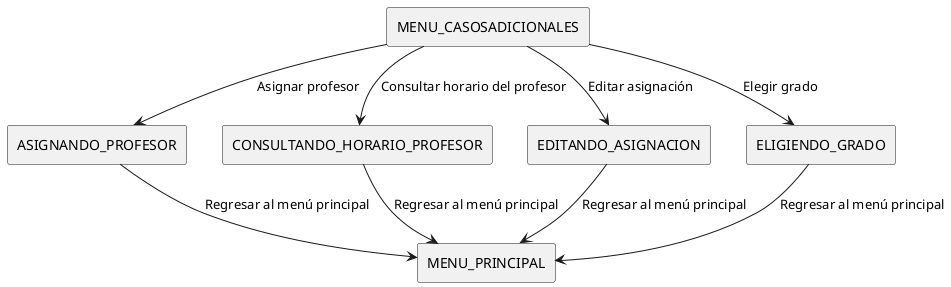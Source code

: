 @startuml
!define RECTANGLE(x) rectangle x

RECTANGLE(MENU_CASOSADICIONALES)
RECTANGLE(ASIGNANDO_PROFESOR)
RECTANGLE(CONSULTANDO_HORARIO_PROFESOR)
RECTANGLE(EDITANDO_ASIGNACION)
RECTANGLE(ELIGIENDO_GRADO)
RECTANGLE(MENU_PRINCIPAL)

MENU_CASOSADICIONALES --> ASIGNANDO_PROFESOR : Asignar profesor
ASIGNANDO_PROFESOR --> MENU_PRINCIPAL : Regresar al menú principal

MENU_CASOSADICIONALES --> CONSULTANDO_HORARIO_PROFESOR : Consultar horario del profesor
CONSULTANDO_HORARIO_PROFESOR --> MENU_PRINCIPAL : Regresar al menú principal

MENU_CASOSADICIONALES --> EDITANDO_ASIGNACION : Editar asignación
EDITANDO_ASIGNACION --> MENU_PRINCIPAL : Regresar al menú principal

MENU_CASOSADICIONALES --> ELIGIENDO_GRADO : Elegir grado
ELIGIENDO_GRADO --> MENU_PRINCIPAL : Regresar al menú principal
@enduml
